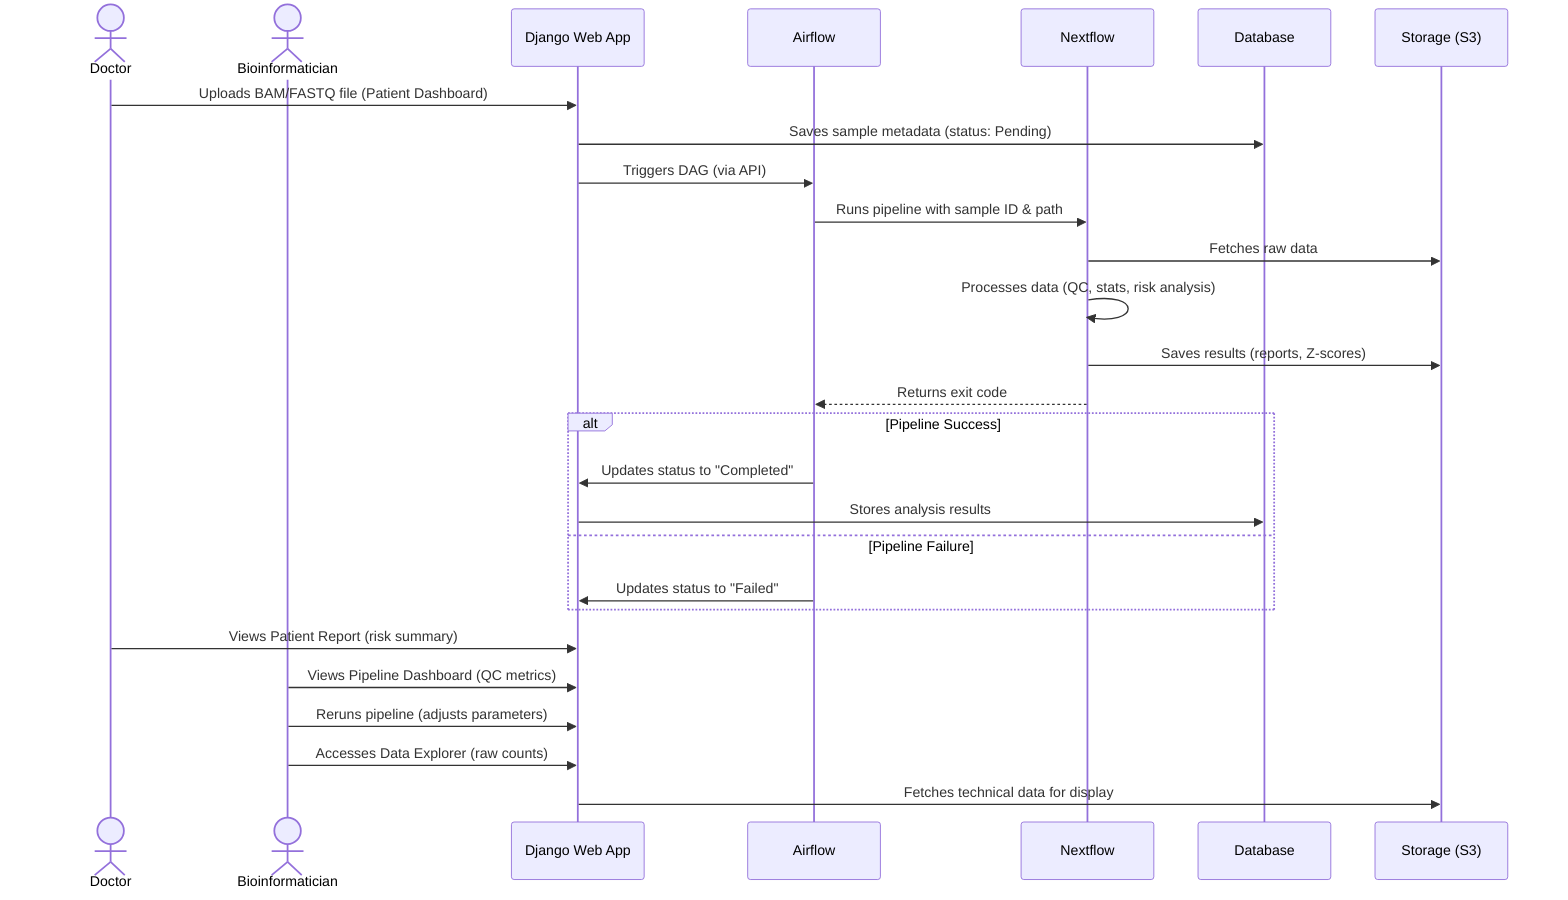 sequenceDiagram
    actor Doctor
    actor Bioinformatician
    participant Django Web App
    participant Airflow
    participant Nextflow
    participant Database
    participant Storage (S3)

    Doctor->>Django Web App: Uploads BAM/FASTQ file (Patient Dashboard)
    Django Web App->>Database: Saves sample metadata (status: Pending)
    Django Web App->>Airflow: Triggers DAG (via API)
    Airflow->>Nextflow: Runs pipeline with sample ID & path
    Nextflow->>Storage (S3): Fetches raw data
    Nextflow->>Nextflow: Processes data (QC, stats, risk analysis)
    Nextflow->>Storage (S3): Saves results (reports, Z-scores)
    Nextflow-->>Airflow: Returns exit code
    alt Pipeline Success
        Airflow->>Django Web App: Updates status to "Completed"
        Django Web App->>Database: Stores analysis results
    else Pipeline Failure
        Airflow->>Django Web App: Updates status to "Failed"
    end

    Doctor->>Django Web App: Views Patient Report (risk summary)
    Bioinformatician->>Django Web App: Views Pipeline Dashboard (QC metrics)
    Bioinformatician->>Django Web App: Reruns pipeline (adjusts parameters)
    Bioinformatician->>Django Web App: Accesses Data Explorer (raw counts)
    Django Web App->>Storage (S3): Fetches technical data for display